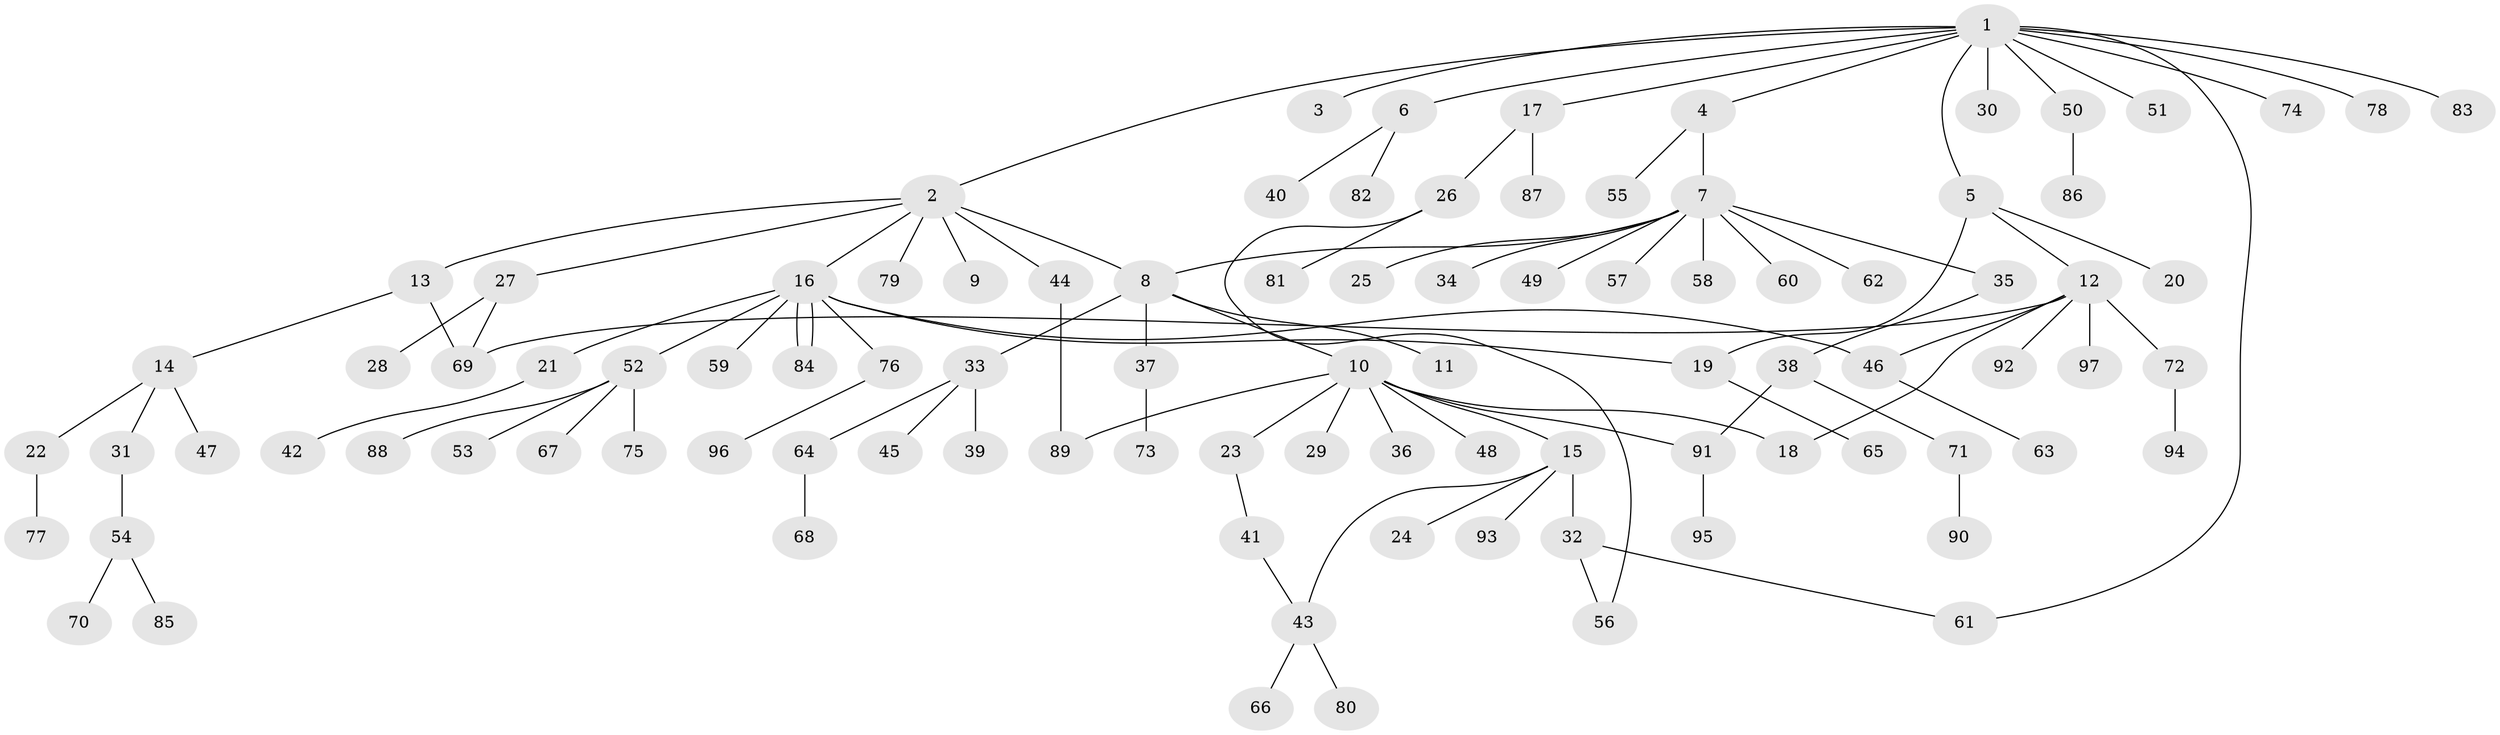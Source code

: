 // Generated by graph-tools (version 1.1) at 2025/26/03/09/25 03:26:07]
// undirected, 97 vertices, 108 edges
graph export_dot {
graph [start="1"]
  node [color=gray90,style=filled];
  1;
  2;
  3;
  4;
  5;
  6;
  7;
  8;
  9;
  10;
  11;
  12;
  13;
  14;
  15;
  16;
  17;
  18;
  19;
  20;
  21;
  22;
  23;
  24;
  25;
  26;
  27;
  28;
  29;
  30;
  31;
  32;
  33;
  34;
  35;
  36;
  37;
  38;
  39;
  40;
  41;
  42;
  43;
  44;
  45;
  46;
  47;
  48;
  49;
  50;
  51;
  52;
  53;
  54;
  55;
  56;
  57;
  58;
  59;
  60;
  61;
  62;
  63;
  64;
  65;
  66;
  67;
  68;
  69;
  70;
  71;
  72;
  73;
  74;
  75;
  76;
  77;
  78;
  79;
  80;
  81;
  82;
  83;
  84;
  85;
  86;
  87;
  88;
  89;
  90;
  91;
  92;
  93;
  94;
  95;
  96;
  97;
  1 -- 2;
  1 -- 3;
  1 -- 4;
  1 -- 5;
  1 -- 6;
  1 -- 17;
  1 -- 30;
  1 -- 50;
  1 -- 51;
  1 -- 61;
  1 -- 74;
  1 -- 78;
  1 -- 83;
  2 -- 8;
  2 -- 9;
  2 -- 13;
  2 -- 16;
  2 -- 27;
  2 -- 44;
  2 -- 79;
  4 -- 7;
  4 -- 55;
  5 -- 12;
  5 -- 19;
  5 -- 20;
  6 -- 40;
  6 -- 82;
  7 -- 8;
  7 -- 25;
  7 -- 34;
  7 -- 35;
  7 -- 49;
  7 -- 57;
  7 -- 58;
  7 -- 60;
  7 -- 62;
  8 -- 10;
  8 -- 11;
  8 -- 33;
  8 -- 37;
  10 -- 15;
  10 -- 18;
  10 -- 23;
  10 -- 29;
  10 -- 36;
  10 -- 48;
  10 -- 89;
  10 -- 91;
  12 -- 18;
  12 -- 46;
  12 -- 69;
  12 -- 72;
  12 -- 92;
  12 -- 97;
  13 -- 14;
  13 -- 69;
  14 -- 22;
  14 -- 31;
  14 -- 47;
  15 -- 24;
  15 -- 32;
  15 -- 43;
  15 -- 93;
  16 -- 19;
  16 -- 21;
  16 -- 46;
  16 -- 52;
  16 -- 59;
  16 -- 76;
  16 -- 84;
  16 -- 84;
  17 -- 26;
  17 -- 87;
  19 -- 65;
  21 -- 42;
  22 -- 77;
  23 -- 41;
  26 -- 56;
  26 -- 81;
  27 -- 28;
  27 -- 69;
  31 -- 54;
  32 -- 56;
  32 -- 61;
  33 -- 39;
  33 -- 45;
  33 -- 64;
  35 -- 38;
  37 -- 73;
  38 -- 71;
  38 -- 91;
  41 -- 43;
  43 -- 66;
  43 -- 80;
  44 -- 89;
  46 -- 63;
  50 -- 86;
  52 -- 53;
  52 -- 67;
  52 -- 75;
  52 -- 88;
  54 -- 70;
  54 -- 85;
  64 -- 68;
  71 -- 90;
  72 -- 94;
  76 -- 96;
  91 -- 95;
}
